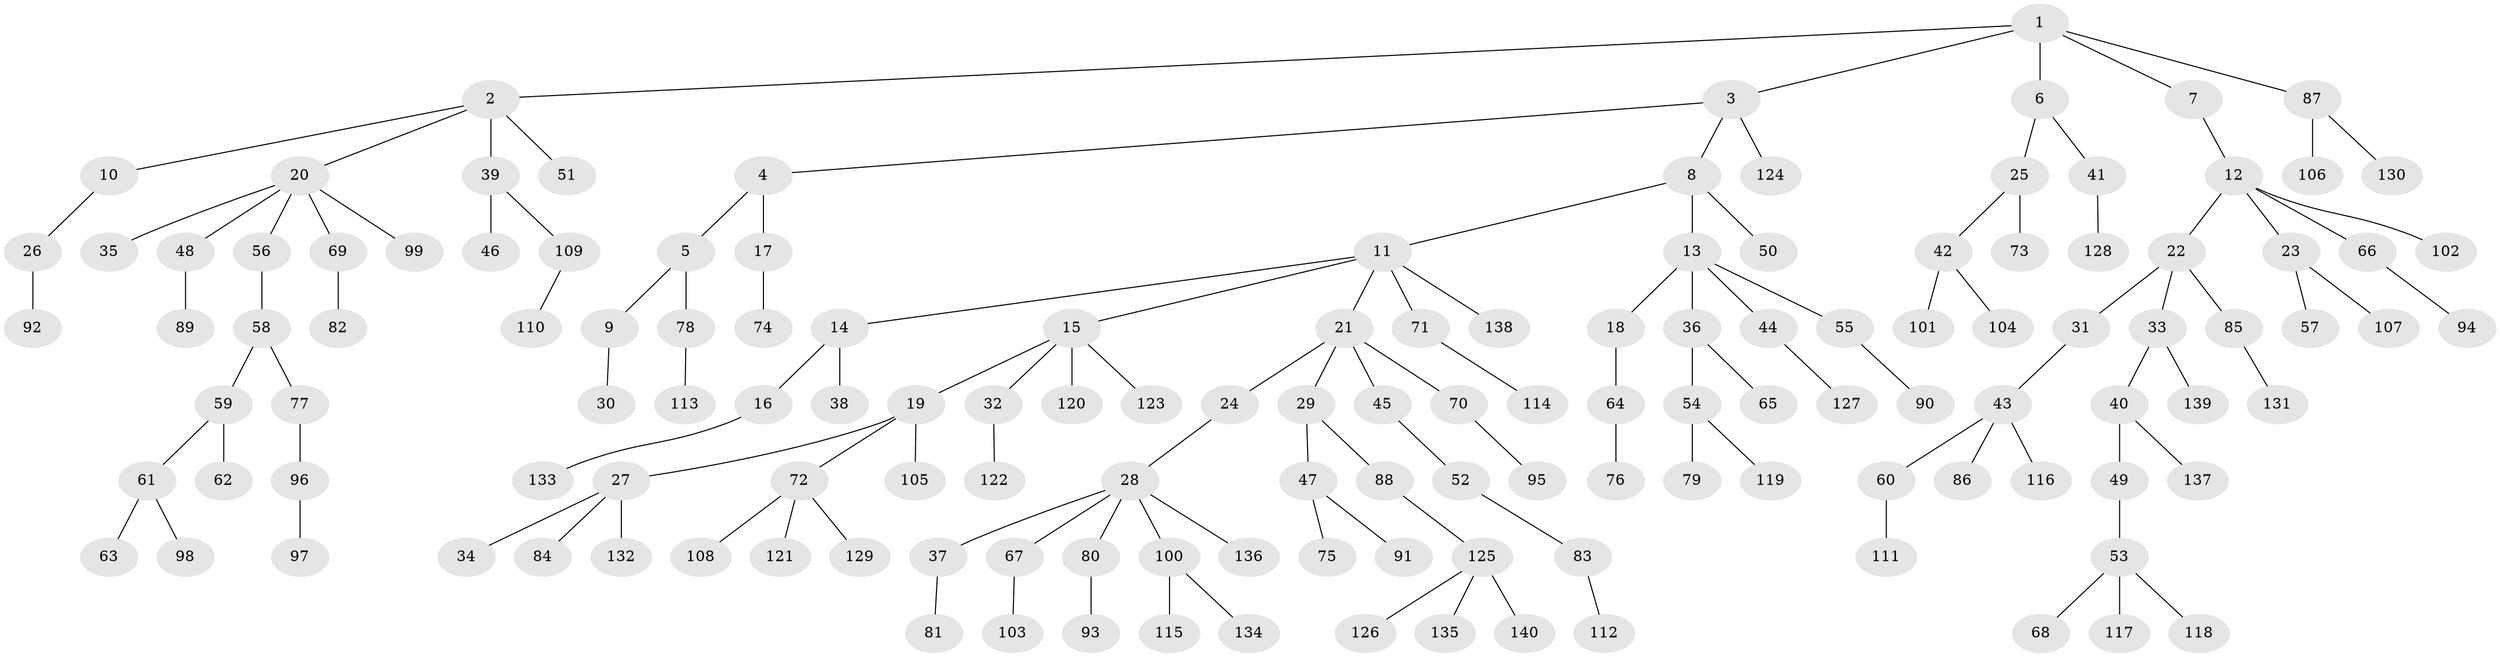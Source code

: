 // coarse degree distribution, {4: 0.12857142857142856, 3: 0.07142857142857142, 1: 0.4857142857142857, 2: 0.2714285714285714, 5: 0.04285714285714286}
// Generated by graph-tools (version 1.1) at 2025/51/03/04/25 22:51:29]
// undirected, 140 vertices, 139 edges
graph export_dot {
  node [color=gray90,style=filled];
  1;
  2;
  3;
  4;
  5;
  6;
  7;
  8;
  9;
  10;
  11;
  12;
  13;
  14;
  15;
  16;
  17;
  18;
  19;
  20;
  21;
  22;
  23;
  24;
  25;
  26;
  27;
  28;
  29;
  30;
  31;
  32;
  33;
  34;
  35;
  36;
  37;
  38;
  39;
  40;
  41;
  42;
  43;
  44;
  45;
  46;
  47;
  48;
  49;
  50;
  51;
  52;
  53;
  54;
  55;
  56;
  57;
  58;
  59;
  60;
  61;
  62;
  63;
  64;
  65;
  66;
  67;
  68;
  69;
  70;
  71;
  72;
  73;
  74;
  75;
  76;
  77;
  78;
  79;
  80;
  81;
  82;
  83;
  84;
  85;
  86;
  87;
  88;
  89;
  90;
  91;
  92;
  93;
  94;
  95;
  96;
  97;
  98;
  99;
  100;
  101;
  102;
  103;
  104;
  105;
  106;
  107;
  108;
  109;
  110;
  111;
  112;
  113;
  114;
  115;
  116;
  117;
  118;
  119;
  120;
  121;
  122;
  123;
  124;
  125;
  126;
  127;
  128;
  129;
  130;
  131;
  132;
  133;
  134;
  135;
  136;
  137;
  138;
  139;
  140;
  1 -- 2;
  1 -- 3;
  1 -- 6;
  1 -- 7;
  1 -- 87;
  2 -- 10;
  2 -- 20;
  2 -- 39;
  2 -- 51;
  3 -- 4;
  3 -- 8;
  3 -- 124;
  4 -- 5;
  4 -- 17;
  5 -- 9;
  5 -- 78;
  6 -- 25;
  6 -- 41;
  7 -- 12;
  8 -- 11;
  8 -- 13;
  8 -- 50;
  9 -- 30;
  10 -- 26;
  11 -- 14;
  11 -- 15;
  11 -- 21;
  11 -- 71;
  11 -- 138;
  12 -- 22;
  12 -- 23;
  12 -- 66;
  12 -- 102;
  13 -- 18;
  13 -- 36;
  13 -- 44;
  13 -- 55;
  14 -- 16;
  14 -- 38;
  15 -- 19;
  15 -- 32;
  15 -- 120;
  15 -- 123;
  16 -- 133;
  17 -- 74;
  18 -- 64;
  19 -- 27;
  19 -- 72;
  19 -- 105;
  20 -- 35;
  20 -- 48;
  20 -- 56;
  20 -- 69;
  20 -- 99;
  21 -- 24;
  21 -- 29;
  21 -- 45;
  21 -- 70;
  22 -- 31;
  22 -- 33;
  22 -- 85;
  23 -- 57;
  23 -- 107;
  24 -- 28;
  25 -- 42;
  25 -- 73;
  26 -- 92;
  27 -- 34;
  27 -- 84;
  27 -- 132;
  28 -- 37;
  28 -- 67;
  28 -- 80;
  28 -- 100;
  28 -- 136;
  29 -- 47;
  29 -- 88;
  31 -- 43;
  32 -- 122;
  33 -- 40;
  33 -- 139;
  36 -- 54;
  36 -- 65;
  37 -- 81;
  39 -- 46;
  39 -- 109;
  40 -- 49;
  40 -- 137;
  41 -- 128;
  42 -- 101;
  42 -- 104;
  43 -- 60;
  43 -- 86;
  43 -- 116;
  44 -- 127;
  45 -- 52;
  47 -- 75;
  47 -- 91;
  48 -- 89;
  49 -- 53;
  52 -- 83;
  53 -- 68;
  53 -- 117;
  53 -- 118;
  54 -- 79;
  54 -- 119;
  55 -- 90;
  56 -- 58;
  58 -- 59;
  58 -- 77;
  59 -- 61;
  59 -- 62;
  60 -- 111;
  61 -- 63;
  61 -- 98;
  64 -- 76;
  66 -- 94;
  67 -- 103;
  69 -- 82;
  70 -- 95;
  71 -- 114;
  72 -- 108;
  72 -- 121;
  72 -- 129;
  77 -- 96;
  78 -- 113;
  80 -- 93;
  83 -- 112;
  85 -- 131;
  87 -- 106;
  87 -- 130;
  88 -- 125;
  96 -- 97;
  100 -- 115;
  100 -- 134;
  109 -- 110;
  125 -- 126;
  125 -- 135;
  125 -- 140;
}

